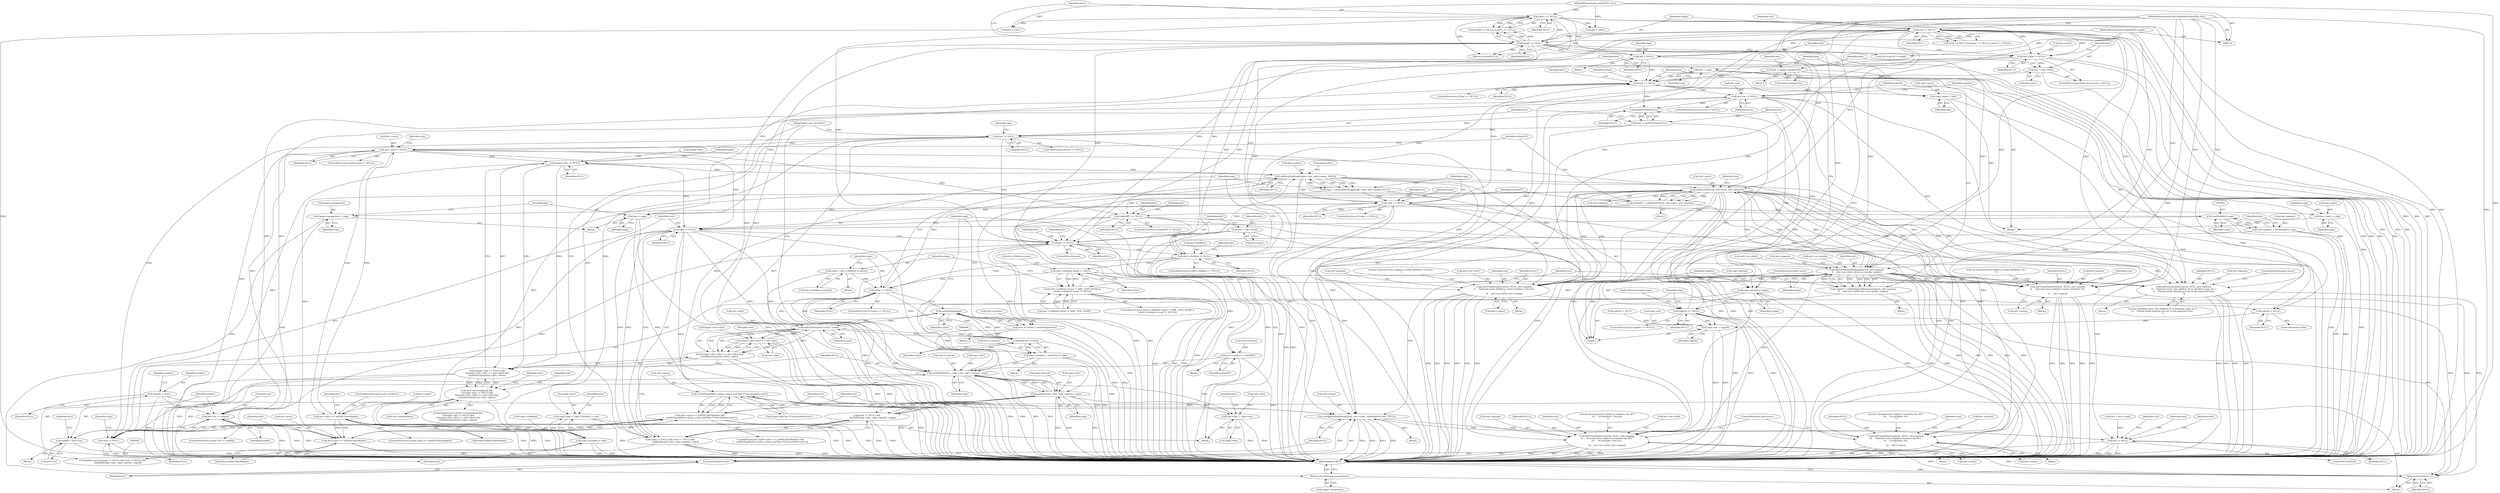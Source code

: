 digraph "0_Chrome_2de493f4a1d48952e09230a0c32ccbd45db973b2@API" {
"1000315" [label="(Call,last = copy)"];
"1000248" [label="(Call,copy == NULL)"];
"1000237" [label="(Call,copy = xmlNewDocProp(target->doc, attr->name, NULL))"];
"1000239" [label="(Call,xmlNewDocProp(target->doc, attr->name, NULL))"];
"1000470" [label="(Call,target->doc != NULL)"];
"1000402" [label="(Call,attr->psvi != NULL)"];
"1000186" [label="(Call,attr->psvi == xsltXSLTAttrMarker)"];
"1000410" [label="(Call,xsltEvalAVT(ctxt, attr->psvi, attr->parent))"];
"1000132" [label="(Call,ctxt == NULL)"];
"1000111" [label="(MethodParameterIn,xsltTransformContextPtr ctxt)"];
"1000339" [label="(Call,xsltGetSpecialNamespace(ctxt, attr->parent,\n\t\t    attr->ns->href, attr->ns->prefix, target))"];
"1000112" [label="(MethodParameterIn,xmlNodePtr target)"];
"1000136" [label="(Call,target == NULL)"];
"1000374" [label="(Call,text != NULL)"];
"1000369" [label="(Call,text = xmlNewText(NULL))"];
"1000371" [label="(Call,xmlNewText(NULL))"];
"1000291" [label="(Call,last == NULL)"];
"1000177" [label="(Call,last = NULL)"];
"1000139" [label="(Call,attrs == NULL)"];
"1000113" [label="(MethodParameterIn,xmlAttrPtr attrs)"];
"1000315" [label="(Call,last = copy)"];
"1000159" [label="(Call,last = target->properties)"];
"1000300" [label="(Call,last = copy)"];
"1000170" [label="(Call,last = last->next)"];
"1000165" [label="(Call,last->next != NULL)"];
"1000356" [label="(Call,copyNs == NULL)"];
"1000337" [label="(Call,copyNs = xsltGetSpecialNamespace(ctxt, attr->parent,\n\t\t    attr->ns->href, attr->ns->prefix, target))"];
"1000331" [label="(Call,attr->ns != NULL)"];
"1000319" [label="(Call,attr->ns != origNs)"];
"1000325" [label="(Call,origNs = attr->ns)"];
"1000121" [label="(Call,origNs = NULL)"];
"1000233" [label="(Call,value == NULL)"];
"1000225" [label="(Call,value = attr->children->content)"];
"1000209" [label="(Call,attr->children->next != NULL)"];
"1000194" [label="(Call,attr->children != NULL)"];
"1000538" [label="(Call,attr != NULL)"];
"1000533" [label="(Call,attr = attr->next)"];
"1000523" [label="(Call,xmlAddID(NULL, copy->doc, text->content, copy))"];
"1000512" [label="(Call,text != NULL)"];
"1000508" [label="(Call,copy != NULL)"];
"1000391" [label="(Call,(xmlNodePtr) copy)"];
"1000419" [label="(Call,valueAVT == NULL)"];
"1000408" [label="(Call,valueAVT = xsltEvalAVT(ctxt, attr->psvi, attr->parent))"];
"1000515" [label="(Call,xmlIsID(copy->doc, copy->parent, copy))"];
"1000285" [label="(Call,copy->parent = target)"];
"1000458" [label="(Call,text->content = valueAVT)"];
"1000500" [label="(Call,text->content = xmlStrdup(value))"];
"1000504" [label="(Call,xmlStrdup(value))"];
"1000485" [label="(Call,xmlDictOwns(ctxt->dict, value))"];
"1000476" [label="(Call,target->doc->dict == ctxt->dict)"];
"1000495" [label="(Call,(xmlChar *) value)"];
"1000491" [label="(Call,text->content = (xmlChar *) value)"];
"1000310" [label="(Call,copy->prev = last)"];
"1000364" [label="(Call,copy->ns = copyNs)"];
"1000378" [label="(Call,copy->last = copy->children = text)"];
"1000382" [label="(Call,copy->children = text)"];
"1000548" [label="(Call,attr->psvi == xsltXSLTAttrMarker)"];
"1000547" [label="(Call,(attr->psvi == xsltXSLTAttrMarker) &&\n\t    xmlStrEqual(attr->name, (const xmlChar *)\"use-attribute-sets\"))"];
"1000217" [label="(Call,xsltTransformError(ctxt, NULL, attr->parent,\n\t\t    \"Internal error: The children of an attribute node of a \"\n\t\t    \"literal result element are not in the expected form.\n\"))"];
"1000593" [label="(Return,return(NULL);)"];
"1000257" [label="(Call,xsltTransformError(ctxt, NULL, attr->parent,\n\t\t    \"Internal error: Failed to create attribute '{%s}%s'.\n\",\n\t\t    attr->ns->href, attr->name))"];
"1000274" [label="(Call,xsltTransformError(ctxt, NULL, attr->parent,\n\t\t    \"Internal error: Failed to create attribute '%s'.\n\",\n\t\t    attr->name))"];
"1000394" [label="(Call,text->doc = copy->doc)"];
"1000511" [label="(Call,(text != NULL) &&\n                (xmlIsID(copy->doc, copy->parent, copy)))"];
"1000507" [label="(Call,(copy != NULL) && (text != NULL) &&\n                (xmlIsID(copy->doc, copy->parent, copy)))"];
"1000201" [label="(Call,(attr->children->type != XML_TEXT_NODE) ||\n\t\t(attr->children->next != NULL))"];
"1000295" [label="(Call,target->properties = copy)"];
"1000583" [label="(Return,return(target->properties);)"];
"1000305" [label="(Call,last->next = copy)"];
"1000387" [label="(Call,text->parent = (xmlNodePtr) copy)"];
"1000428" [label="(Call,xsltTransformError(ctxt, NULL, attr->parent,\n\t\t\t    \"Internal error: Failed to evaluate the AVT \"\n\t\t\t    \"of attribute '{%s}%s'.\n\",\n\t\t\t    attr->ns->href, attr->name))"];
"1000445" [label="(Call,xsltTransformError(ctxt, NULL, attr->parent,\n\t\t\t    \"Internal error: Failed to evaluate the AVT \"\n\t\t\t    \"of attribute '%s'.\n\",\n\t\t\t    attr->name))"];
"1000469" [label="(Call,(target->doc != NULL) &&\n\t\t(target->doc->dict == ctxt->dict) &&\n\t\txmlDictOwns(ctxt->dict, value))"];
"1000465" [label="(Call,(ctxt->internalized) &&\n \t\t(target->doc != NULL) &&\n\t\t(target->doc->dict == ctxt->dict) &&\n\t\txmlDictOwns(ctxt->dict, value))"];
"1000553" [label="(Call,xmlStrEqual(attr->name, (const xmlChar *)\"use-attribute-sets\"))"];
"1000475" [label="(Call,(target->doc->dict == ctxt->dict) &&\n\t\txmlDictOwns(ctxt->dict, value))"];
"1000561" [label="(Call,xsltApplyAttributeSet(ctxt, ctxt->node, (xmlNodePtr) attr, NULL))"];
"1000575" [label="(Call,attr != NULL)"];
"1000566" [label="(Call,(xmlNodePtr) attr)"];
"1000361" [label="(Call,copyNs = NULL)"];
"1000396" [label="(Identifier,text)"];
"1000404" [label="(Identifier,attr)"];
"1000246" [label="(Identifier,NULL)"];
"1000500" [label="(Call,text->content = xmlStrdup(value))"];
"1000281" [label="(Call,attr->name)"];
"1000249" [label="(Identifier,copy)"];
"1000354" [label="(Identifier,target)"];
"1000195" [label="(Call,attr->children)"];
"1000180" [label="(Call,attr = attrs)"];
"1000296" [label="(Call,target->properties)"];
"1000465" [label="(Call,(ctxt->internalized) &&\n \t\t(target->doc != NULL) &&\n\t\t(target->doc->dict == ctxt->dict) &&\n\t\txmlDictOwns(ctxt->dict, value))"];
"1000409" [label="(Identifier,valueAVT)"];
"1000142" [label="(Return,return(NULL);)"];
"1000566" [label="(Call,(xmlNodePtr) attr)"];
"1000363" [label="(Identifier,NULL)"];
"1000140" [label="(Identifier,attrs)"];
"1000452" [label="(Call,attr->name)"];
"1000314" [label="(Identifier,last)"];
"1000330" [label="(ControlStructure,if (attr->ns != NULL))"];
"1000235" [label="(Identifier,NULL)"];
"1000570" [label="(Call,attr = attr->next)"];
"1000549" [label="(Call,attr->psvi)"];
"1000123" [label="(Identifier,NULL)"];
"1000462" [label="(Identifier,valueAVT)"];
"1000386" [label="(Identifier,text)"];
"1000300" [label="(Call,last = copy)"];
"1000447" [label="(Identifier,NULL)"];
"1000177" [label="(Call,last = NULL)"];
"1000497" [label="(Identifier,value)"];
"1000258" [label="(Identifier,ctxt)"];
"1000317" [label="(Identifier,copy)"];
"1000411" [label="(Identifier,ctxt)"];
"1000192" [label="(ControlStructure,goto next_attribute;)"];
"1000257" [label="(Call,xsltTransformError(ctxt, NULL, attr->parent,\n\t\t    \"Internal error: Failed to create attribute '{%s}%s'.\n\",\n\t\t    attr->ns->href, attr->name))"];
"1000239" [label="(Call,xmlNewDocProp(target->doc, attr->name, NULL))"];
"1000541" [label="(Call,attr = attrs)"];
"1000370" [label="(Identifier,text)"];
"1000111" [label="(MethodParameterIn,xsltTransformContextPtr ctxt)"];
"1000169" [label="(Identifier,NULL)"];
"1000571" [label="(Identifier,attr)"];
"1000471" [label="(Call,target->doc)"];
"1000216" [label="(Block,)"];
"1000331" [label="(Call,attr->ns != NULL)"];
"1000112" [label="(MethodParameterIn,xmlNodePtr target)"];
"1000458" [label="(Call,text->content = valueAVT)"];
"1000280" [label="(Literal,\"Internal error: Failed to create attribute '%s'.\n\")"];
"1000198" [label="(Identifier,NULL)"];
"1000378" [label="(Call,copy->last = copy->children = text)"];
"1000513" [label="(Identifier,text)"];
"1000546" [label="(ControlStructure,if ((attr->psvi == xsltXSLTAttrMarker) &&\n\t    xmlStrEqual(attr->name, (const xmlChar *)\"use-attribute-sets\")))"];
"1000297" [label="(Identifier,target)"];
"1000394" [label="(Call,text->doc = copy->doc)"];
"1000340" [label="(Identifier,ctxt)"];
"1000486" [label="(Call,ctxt->dict)"];
"1000276" [label="(Identifier,NULL)"];
"1000364" [label="(Call,copy->ns = copyNs)"];
"1000193" [label="(ControlStructure,if (attr->children != NULL))"];
"1000379" [label="(Call,copy->last)"];
"1000427" [label="(Block,)"];
"1000368" [label="(Identifier,copyNs)"];
"1000560" [label="(Block,)"];
"1000318" [label="(ControlStructure,if (attr->ns != origNs))"];
"1000393" [label="(Identifier,copy)"];
"1000217" [label="(Call,xsltTransformError(ctxt, NULL, attr->parent,\n\t\t    \"Internal error: The children of an attribute node of a \"\n\t\t    \"literal result element are not in the expected form.\n\"))"];
"1000544" [label="(ControlStructure,do)"];
"1000114" [label="(Block,)"];
"1000580" [label="(Identifier,ctxt)"];
"1000576" [label="(Identifier,attr)"];
"1000277" [label="(Call,attr->parent)"];
"1000166" [label="(Call,last->next)"];
"1000181" [label="(Identifier,attr)"];
"1000302" [label="(Identifier,copy)"];
"1000335" [label="(Identifier,NULL)"];
"1000121" [label="(Call,origNs = NULL)"];
"1000519" [label="(Call,copy->parent)"];
"1000515" [label="(Call,xmlIsID(copy->doc, copy->parent, copy))"];
"1000194" [label="(Call,attr->children != NULL)"];
"1000477" [label="(Call,target->doc->dict)"];
"1000455" [label="(ControlStructure,goto error;)"];
"1000502" [label="(Identifier,text)"];
"1000210" [label="(Call,attr->children->next)"];
"1000514" [label="(Identifier,NULL)"];
"1000226" [label="(Identifier,value)"];
"1000391" [label="(Call,(xmlNodePtr) copy)"];
"1000344" [label="(Call,attr->ns->href)"];
"1000320" [label="(Call,attr->ns)"];
"1000141" [label="(Identifier,NULL)"];
"1000555" [label="(Identifier,attr)"];
"1000259" [label="(Identifier,NULL)"];
"1000445" [label="(Call,xsltTransformError(ctxt, NULL, attr->parent,\n\t\t\t    \"Internal error: Failed to evaluate the AVT \"\n\t\t\t    \"of attribute '%s'.\n\",\n\t\t\t    attr->name))"];
"1000510" [label="(Identifier,NULL)"];
"1000183" [label="(ControlStructure,do)"];
"1000516" [label="(Call,copy->doc)"];
"1000431" [label="(Call,attr->parent)"];
"1000408" [label="(Call,valueAVT = xsltEvalAVT(ctxt, attr->psvi, attr->parent))"];
"1000375" [label="(Identifier,text)"];
"1000325" [label="(Call,origNs = attr->ns)"];
"1000312" [label="(Identifier,copy)"];
"1000135" [label="(Call,(target == NULL) || (attrs == NULL))"];
"1000176" [label="(Block,)"];
"1000284" [label="(ControlStructure,goto error;)"];
"1000538" [label="(Call,attr != NULL)"];
"1000491" [label="(Call,text->content = (xmlChar *) value)"];
"1000233" [label="(Call,value == NULL)"];
"1000219" [label="(Identifier,NULL)"];
"1000512" [label="(Call,text != NULL)"];
"1000232" [label="(ControlStructure,if (value == NULL))"];
"1000469" [label="(Call,(target->doc != NULL) &&\n\t\t(target->doc->dict == ctxt->dict) &&\n\t\txmlDictOwns(ctxt->dict, value))"];
"1000209" [label="(Call,attr->children->next != NULL)"];
"1000275" [label="(Identifier,ctxt)"];
"1000240" [label="(Call,target->doc)"];
"1000185" [label="(ControlStructure,if (attr->psvi == xsltXSLTAttrMarker))"];
"1000415" [label="(Call,attr->parent)"];
"1000475" [label="(Call,(target->doc->dict == ctxt->dict) &&\n\t\txmlDictOwns(ctxt->dict, value))"];
"1000260" [label="(Call,attr->parent)"];
"1000274" [label="(Call,xsltTransformError(ctxt, NULL, attr->parent,\n\t\t    \"Internal error: Failed to create attribute '%s'.\n\",\n\t\t    attr->name))"];
"1000134" [label="(Identifier,NULL)"];
"1000366" [label="(Identifier,copy)"];
"1000557" [label="(Call,(const xmlChar *)\"use-attribute-sets\")"];
"1000376" [label="(Identifier,NULL)"];
"1000220" [label="(Call,attr->parent)"];
"1000470" [label="(Call,target->doc != NULL)"];
"1000305" [label="(Call,last->next = copy)"];
"1000532" [label="(JumpTarget,next_attribute:)"];
"1000542" [label="(Identifier,attr)"];
"1000575" [label="(Call,attr != NULL)"];
"1000324" [label="(Block,)"];
"1000238" [label="(Identifier,copy)"];
"1000126" [label="(Identifier,copyNs)"];
"1000199" [label="(Block,)"];
"1000341" [label="(Call,attr->parent)"];
"1000489" [label="(Identifier,value)"];
"1000132" [label="(Call,ctxt == NULL)"];
"1000158" [label="(Block,)"];
"1000263" [label="(Literal,\"Internal error: Failed to create attribute '{%s}%s'.\n\")"];
"1000137" [label="(Identifier,target)"];
"1000285" [label="(Call,copy->parent = target)"];
"1000295" [label="(Call,target->properties = copy)"];
"1000593" [label="(Return,return(NULL);)"];
"1000234" [label="(Identifier,value)"];
"1000269" [label="(Call,attr->name)"];
"1000430" [label="(Identifier,NULL)"];
"1000474" [label="(Identifier,NULL)"];
"1000171" [label="(Identifier,last)"];
"1000256" [label="(Block,)"];
"1000188" [label="(Identifier,attr)"];
"1000460" [label="(Identifier,text)"];
"1000250" [label="(Identifier,NULL)"];
"1000507" [label="(Call,(copy != NULL) && (text != NULL) &&\n                (xmlIsID(copy->doc, copy->parent, copy)))"];
"1000459" [label="(Call,text->content)"];
"1000499" [label="(Block,)"];
"1000501" [label="(Call,text->content)"];
"1000550" [label="(Identifier,attr)"];
"1000569" [label="(Identifier,NULL)"];
"1000584" [label="(Call,target->properties)"];
"1000337" [label="(Call,copyNs = xsltGetSpecialNamespace(ctxt, attr->parent,\n\t\t    attr->ns->href, attr->ns->prefix, target))"];
"1000327" [label="(Call,attr->ns)"];
"1000336" [label="(Block,)"];
"1000365" [label="(Call,copy->ns)"];
"1000362" [label="(Identifier,copyNs)"];
"1000373" [label="(ControlStructure,if (text != NULL))"];
"1000563" [label="(Call,ctxt->node)"];
"1000138" [label="(Identifier,NULL)"];
"1000237" [label="(Call,copy = xmlNewDocProp(target->doc, attr->name, NULL))"];
"1000457" [label="(Block,)"];
"1000554" [label="(Call,attr->name)"];
"1000323" [label="(Identifier,origNs)"];
"1000315" [label="(Call,last = copy)"];
"1000553" [label="(Call,xmlStrEqual(attr->name, (const xmlChar *)\"use-attribute-sets\"))"];
"1000583" [label="(Return,return(target->properties);)"];
"1000412" [label="(Call,attr->psvi)"];
"1000504" [label="(Call,xmlStrdup(value))"];
"1000539" [label="(Identifier,attr)"];
"1000387" [label="(Call,text->parent = (xmlNodePtr) copy)"];
"1000170" [label="(Call,last = last->next)"];
"1000466" [label="(Call,ctxt->internalized)"];
"1000395" [label="(Call,text->doc)"];
"1000374" [label="(Call,text != NULL)"];
"1000552" [label="(Identifier,xsltXSLTAttrMarker)"];
"1000223" [label="(Literal,\"Internal error: The children of an attribute node of a \"\n\t\t    \"literal result element are not in the expected form.\n\")"];
"1000464" [label="(ControlStructure,if ((ctxt->internalized) &&\n \t\t(target->doc != NULL) &&\n\t\t(target->doc->dict == ctxt->dict) &&\n\t\txmlDictOwns(ctxt->dict, value)))"];
"1000113" [label="(MethodParameterIn,xmlAttrPtr attrs)"];
"1000421" [label="(Identifier,NULL)"];
"1000254" [label="(Identifier,attr)"];
"1000164" [label="(ControlStructure,while (last->next != NULL))"];
"1000311" [label="(Call,copy->prev)"];
"1000349" [label="(Call,attr->ns->prefix)"];
"1000383" [label="(Call,copy->children)"];
"1000356" [label="(Call,copyNs == NULL)"];
"1000357" [label="(Identifier,copyNs)"];
"1000310" [label="(Call,copy->prev = last)"];
"1000165" [label="(Call,last->next != NULL)"];
"1000522" [label="(Identifier,copy)"];
"1000382" [label="(Call,copy->children = text)"];
"1000511" [label="(Call,(text != NULL) &&\n                (xmlIsID(copy->doc, copy->parent, copy)))"];
"1000577" [label="(Identifier,NULL)"];
"1000495" [label="(Call,(xmlChar *) value)"];
"1000202" [label="(Call,attr->children->type != XML_TEXT_NODE)"];
"1000309" [label="(Identifier,copy)"];
"1000287" [label="(Identifier,copy)"];
"1000425" [label="(Identifier,attr)"];
"1000339" [label="(Call,xsltGetSpecialNamespace(ctxt, attr->parent,\n\t\t    attr->ns->href, attr->ns->prefix, target))"];
"1000149" [label="(Call,ctxt->insert = target)"];
"1000371" [label="(Call,xmlNewText(NULL))"];
"1000407" [label="(Block,)"];
"1000122" [label="(Identifier,origNs)"];
"1000492" [label="(Call,text->content)"];
"1000187" [label="(Call,attr->psvi)"];
"1000326" [label="(Identifier,origNs)"];
"1000479" [label="(Identifier,target)"];
"1000547" [label="(Call,(attr->psvi == xsltXSLTAttrMarker) &&\n\t    xmlStrEqual(attr->name, (const xmlChar *)\"use-attribute-sets\"))"];
"1000196" [label="(Identifier,attr)"];
"1000333" [label="(Identifier,attr)"];
"1000304" [label="(Block,)"];
"1000225" [label="(Call,value = attr->children->content)"];
"1000167" [label="(Identifier,last)"];
"1000248" [label="(Call,copy == NULL)"];
"1000509" [label="(Identifier,copy)"];
"1000360" [label="(ControlStructure,else)"];
"1000307" [label="(Identifier,last)"];
"1000562" [label="(Identifier,ctxt)"];
"1000289" [label="(Identifier,target)"];
"1000403" [label="(Call,attr->psvi)"];
"1000548" [label="(Call,attr->psvi == xsltXSLTAttrMarker)"];
"1000286" [label="(Call,copy->parent)"];
"1000380" [label="(Identifier,copy)"];
"1000487" [label="(Identifier,ctxt)"];
"1000506" [label="(ControlStructure,if ((copy != NULL) && (text != NULL) &&\n                (xmlIsID(copy->doc, copy->parent, copy))))"];
"1000243" [label="(Call,attr->name)"];
"1000338" [label="(Identifier,copyNs)"];
"1000476" [label="(Call,target->doc->dict == ctxt->dict)"];
"1000490" [label="(Block,)"];
"1000299" [label="(Identifier,copy)"];
"1000291" [label="(Call,last == NULL)"];
"1000361" [label="(Call,copyNs = NULL)"];
"1000451" [label="(Literal,\"Internal error: Failed to evaluate the AVT \"\n\t\t\t    \"of attribute '%s'.\n\")"];
"1000594" [label="(Identifier,NULL)"];
"1000190" [label="(Identifier,xsltXSLTAttrMarker)"];
"1000428" [label="(Call,xsltTransformError(ctxt, NULL, attr->parent,\n\t\t\t    \"Internal error: Failed to evaluate the AVT \"\n\t\t\t    \"of attribute '{%s}%s'.\n\",\n\t\t\t    attr->ns->href, attr->name))"];
"1000533" [label="(Call,attr = attr->next)"];
"1000372" [label="(Identifier,NULL)"];
"1000595" [label="(MethodReturn,RET)"];
"1000446" [label="(Identifier,ctxt)"];
"1000493" [label="(Identifier,text)"];
"1000531" [label="(Identifier,copy)"];
"1000369" [label="(Call,text = xmlNewText(NULL))"];
"1000321" [label="(Identifier,attr)"];
"1000294" [label="(Block,)"];
"1000534" [label="(Identifier,attr)"];
"1000200" [label="(ControlStructure,if ((attr->children->type != XML_TEXT_NODE) ||\n\t\t(attr->children->next != NULL)))"];
"1000316" [label="(Identifier,last)"];
"1000528" [label="(Call,text->content)"];
"1000273" [label="(Block,)"];
"1000227" [label="(Call,attr->children->content)"];
"1000186" [label="(Call,attr->psvi == xsltXSLTAttrMarker)"];
"1000136" [label="(Call,target == NULL)"];
"1000319" [label="(Call,attr->ns != origNs)"];
"1000161" [label="(Call,target->properties)"];
"1000359" [label="(ControlStructure,goto error;)"];
"1000332" [label="(Call,attr->ns)"];
"1000301" [label="(Identifier,last)"];
"1000508" [label="(Call,copy != NULL)"];
"1000440" [label="(Call,attr->name)"];
"1000467" [label="(Identifier,ctxt)"];
"1000358" [label="(Identifier,NULL)"];
"1000160" [label="(Identifier,last)"];
"1000525" [label="(Call,copy->doc)"];
"1000355" [label="(ControlStructure,if (copyNs == NULL))"];
"1000517" [label="(Identifier,copy)"];
"1000406" [label="(Identifier,NULL)"];
"1000377" [label="(Block,)"];
"1000131" [label="(Call,(ctxt == NULL) || (target == NULL) || (attrs == NULL))"];
"1000290" [label="(ControlStructure,if (last == NULL))"];
"1000133" [label="(Identifier,ctxt)"];
"1000485" [label="(Call,xmlDictOwns(ctxt->dict, value))"];
"1000401" [label="(ControlStructure,if (attr->psvi != NULL))"];
"1000184" [label="(Block,)"];
"1000523" [label="(Call,xmlAddID(NULL, copy->doc, text->content, copy))"];
"1000429" [label="(Identifier,ctxt)"];
"1000448" [label="(Call,attr->parent)"];
"1000292" [label="(Identifier,last)"];
"1000398" [label="(Call,copy->doc)"];
"1000178" [label="(Identifier,last)"];
"1000201" [label="(Call,(attr->children->type != XML_TEXT_NODE) ||\n\t\t(attr->children->next != NULL))"];
"1000561" [label="(Call,xsltApplyAttributeSet(ctxt, ctxt->node, (xmlNodePtr) attr, NULL))"];
"1000540" [label="(Identifier,NULL)"];
"1000139" [label="(Call,attrs == NULL)"];
"1000125" [label="(Call,copyNs = NULL)"];
"1000524" [label="(Identifier,NULL)"];
"1000306" [label="(Call,last->next)"];
"1000420" [label="(Identifier,valueAVT)"];
"1000247" [label="(ControlStructure,if (copy == NULL))"];
"1000535" [label="(Call,attr->next)"];
"1000419" [label="(Call,valueAVT == NULL)"];
"1000482" [label="(Call,ctxt->dict)"];
"1000224" [label="(ControlStructure,goto error;)"];
"1000410" [label="(Call,xsltEvalAVT(ctxt, attr->psvi, attr->parent))"];
"1000505" [label="(Identifier,value)"];
"1000264" [label="(Call,attr->ns->href)"];
"1000388" [label="(Call,text->parent)"];
"1000159" [label="(Call,last = target->properties)"];
"1000389" [label="(Identifier,text)"];
"1000444" [label="(Block,)"];
"1000434" [label="(Literal,\"Internal error: Failed to evaluate the AVT \"\n\t\t\t    \"of attribute '{%s}%s'.\n\")"];
"1000402" [label="(Call,attr->psvi != NULL)"];
"1000218" [label="(Identifier,ctxt)"];
"1000435" [label="(Call,attr->ns->href)"];
"1000568" [label="(Identifier,attr)"];
"1000179" [label="(Identifier,NULL)"];
"1000205" [label="(Identifier,attr)"];
"1000418" [label="(ControlStructure,if (valueAVT == NULL))"];
"1000172" [label="(Call,last->next)"];
"1000293" [label="(Identifier,NULL)"];
"1000215" [label="(Identifier,NULL)"];
"1000315" -> "1000304"  [label="AST: "];
"1000315" -> "1000317"  [label="CFG: "];
"1000316" -> "1000315"  [label="AST: "];
"1000317" -> "1000315"  [label="AST: "];
"1000321" -> "1000315"  [label="CFG: "];
"1000315" -> "1000595"  [label="DDG: "];
"1000315" -> "1000595"  [label="DDG: "];
"1000315" -> "1000291"  [label="DDG: "];
"1000248" -> "1000315"  [label="DDG: "];
"1000248" -> "1000247"  [label="AST: "];
"1000248" -> "1000250"  [label="CFG: "];
"1000249" -> "1000248"  [label="AST: "];
"1000250" -> "1000248"  [label="AST: "];
"1000254" -> "1000248"  [label="CFG: "];
"1000287" -> "1000248"  [label="CFG: "];
"1000248" -> "1000595"  [label="DDG: "];
"1000248" -> "1000595"  [label="DDG: "];
"1000237" -> "1000248"  [label="DDG: "];
"1000239" -> "1000248"  [label="DDG: "];
"1000248" -> "1000257"  [label="DDG: "];
"1000248" -> "1000274"  [label="DDG: "];
"1000248" -> "1000291"  [label="DDG: "];
"1000248" -> "1000295"  [label="DDG: "];
"1000248" -> "1000300"  [label="DDG: "];
"1000248" -> "1000305"  [label="DDG: "];
"1000248" -> "1000391"  [label="DDG: "];
"1000237" -> "1000184"  [label="AST: "];
"1000237" -> "1000239"  [label="CFG: "];
"1000238" -> "1000237"  [label="AST: "];
"1000239" -> "1000237"  [label="AST: "];
"1000249" -> "1000237"  [label="CFG: "];
"1000237" -> "1000595"  [label="DDG: "];
"1000239" -> "1000237"  [label="DDG: "];
"1000239" -> "1000237"  [label="DDG: "];
"1000239" -> "1000237"  [label="DDG: "];
"1000239" -> "1000246"  [label="CFG: "];
"1000240" -> "1000239"  [label="AST: "];
"1000243" -> "1000239"  [label="AST: "];
"1000246" -> "1000239"  [label="AST: "];
"1000239" -> "1000595"  [label="DDG: "];
"1000239" -> "1000595"  [label="DDG: "];
"1000470" -> "1000239"  [label="DDG: "];
"1000233" -> "1000239"  [label="DDG: "];
"1000194" -> "1000239"  [label="DDG: "];
"1000239" -> "1000257"  [label="DDG: "];
"1000239" -> "1000274"  [label="DDG: "];
"1000239" -> "1000428"  [label="DDG: "];
"1000239" -> "1000445"  [label="DDG: "];
"1000239" -> "1000470"  [label="DDG: "];
"1000239" -> "1000553"  [label="DDG: "];
"1000470" -> "1000469"  [label="AST: "];
"1000470" -> "1000474"  [label="CFG: "];
"1000471" -> "1000470"  [label="AST: "];
"1000474" -> "1000470"  [label="AST: "];
"1000479" -> "1000470"  [label="CFG: "];
"1000469" -> "1000470"  [label="CFG: "];
"1000470" -> "1000595"  [label="DDG: "];
"1000470" -> "1000469"  [label="DDG: "];
"1000470" -> "1000469"  [label="DDG: "];
"1000402" -> "1000470"  [label="DDG: "];
"1000470" -> "1000508"  [label="DDG: "];
"1000402" -> "1000401"  [label="AST: "];
"1000402" -> "1000406"  [label="CFG: "];
"1000403" -> "1000402"  [label="AST: "];
"1000406" -> "1000402"  [label="AST: "];
"1000409" -> "1000402"  [label="CFG: "];
"1000467" -> "1000402"  [label="CFG: "];
"1000402" -> "1000595"  [label="DDG: "];
"1000402" -> "1000186"  [label="DDG: "];
"1000186" -> "1000402"  [label="DDG: "];
"1000374" -> "1000402"  [label="DDG: "];
"1000402" -> "1000410"  [label="DDG: "];
"1000402" -> "1000419"  [label="DDG: "];
"1000402" -> "1000508"  [label="DDG: "];
"1000402" -> "1000548"  [label="DDG: "];
"1000186" -> "1000185"  [label="AST: "];
"1000186" -> "1000190"  [label="CFG: "];
"1000187" -> "1000186"  [label="AST: "];
"1000190" -> "1000186"  [label="AST: "];
"1000192" -> "1000186"  [label="CFG: "];
"1000196" -> "1000186"  [label="CFG: "];
"1000186" -> "1000595"  [label="DDG: "];
"1000186" -> "1000595"  [label="DDG: "];
"1000186" -> "1000595"  [label="DDG: "];
"1000410" -> "1000186"  [label="DDG: "];
"1000186" -> "1000548"  [label="DDG: "];
"1000186" -> "1000548"  [label="DDG: "];
"1000410" -> "1000408"  [label="AST: "];
"1000410" -> "1000415"  [label="CFG: "];
"1000411" -> "1000410"  [label="AST: "];
"1000412" -> "1000410"  [label="AST: "];
"1000415" -> "1000410"  [label="AST: "];
"1000408" -> "1000410"  [label="CFG: "];
"1000410" -> "1000595"  [label="DDG: "];
"1000410" -> "1000595"  [label="DDG: "];
"1000410" -> "1000595"  [label="DDG: "];
"1000410" -> "1000217"  [label="DDG: "];
"1000410" -> "1000217"  [label="DDG: "];
"1000410" -> "1000257"  [label="DDG: "];
"1000410" -> "1000257"  [label="DDG: "];
"1000410" -> "1000274"  [label="DDG: "];
"1000410" -> "1000274"  [label="DDG: "];
"1000410" -> "1000339"  [label="DDG: "];
"1000410" -> "1000339"  [label="DDG: "];
"1000410" -> "1000408"  [label="DDG: "];
"1000410" -> "1000408"  [label="DDG: "];
"1000410" -> "1000408"  [label="DDG: "];
"1000132" -> "1000410"  [label="DDG: "];
"1000339" -> "1000410"  [label="DDG: "];
"1000339" -> "1000410"  [label="DDG: "];
"1000111" -> "1000410"  [label="DDG: "];
"1000410" -> "1000428"  [label="DDG: "];
"1000410" -> "1000428"  [label="DDG: "];
"1000410" -> "1000445"  [label="DDG: "];
"1000410" -> "1000445"  [label="DDG: "];
"1000410" -> "1000548"  [label="DDG: "];
"1000410" -> "1000561"  [label="DDG: "];
"1000132" -> "1000131"  [label="AST: "];
"1000132" -> "1000134"  [label="CFG: "];
"1000133" -> "1000132"  [label="AST: "];
"1000134" -> "1000132"  [label="AST: "];
"1000137" -> "1000132"  [label="CFG: "];
"1000131" -> "1000132"  [label="CFG: "];
"1000132" -> "1000595"  [label="DDG: "];
"1000132" -> "1000595"  [label="DDG: "];
"1000132" -> "1000131"  [label="DDG: "];
"1000132" -> "1000131"  [label="DDG: "];
"1000111" -> "1000132"  [label="DDG: "];
"1000132" -> "1000136"  [label="DDG: "];
"1000132" -> "1000142"  [label="DDG: "];
"1000132" -> "1000165"  [label="DDG: "];
"1000132" -> "1000177"  [label="DDG: "];
"1000132" -> "1000194"  [label="DDG: "];
"1000132" -> "1000217"  [label="DDG: "];
"1000132" -> "1000257"  [label="DDG: "];
"1000132" -> "1000274"  [label="DDG: "];
"1000132" -> "1000339"  [label="DDG: "];
"1000132" -> "1000538"  [label="DDG: "];
"1000132" -> "1000561"  [label="DDG: "];
"1000111" -> "1000110"  [label="AST: "];
"1000111" -> "1000595"  [label="DDG: "];
"1000111" -> "1000217"  [label="DDG: "];
"1000111" -> "1000257"  [label="DDG: "];
"1000111" -> "1000274"  [label="DDG: "];
"1000111" -> "1000339"  [label="DDG: "];
"1000111" -> "1000428"  [label="DDG: "];
"1000111" -> "1000445"  [label="DDG: "];
"1000111" -> "1000561"  [label="DDG: "];
"1000339" -> "1000337"  [label="AST: "];
"1000339" -> "1000354"  [label="CFG: "];
"1000340" -> "1000339"  [label="AST: "];
"1000341" -> "1000339"  [label="AST: "];
"1000344" -> "1000339"  [label="AST: "];
"1000349" -> "1000339"  [label="AST: "];
"1000354" -> "1000339"  [label="AST: "];
"1000337" -> "1000339"  [label="CFG: "];
"1000339" -> "1000595"  [label="DDG: "];
"1000339" -> "1000595"  [label="DDG: "];
"1000339" -> "1000595"  [label="DDG: "];
"1000339" -> "1000595"  [label="DDG: "];
"1000339" -> "1000595"  [label="DDG: "];
"1000339" -> "1000217"  [label="DDG: "];
"1000339" -> "1000217"  [label="DDG: "];
"1000339" -> "1000257"  [label="DDG: "];
"1000339" -> "1000257"  [label="DDG: "];
"1000339" -> "1000257"  [label="DDG: "];
"1000339" -> "1000274"  [label="DDG: "];
"1000339" -> "1000274"  [label="DDG: "];
"1000339" -> "1000285"  [label="DDG: "];
"1000339" -> "1000337"  [label="DDG: "];
"1000339" -> "1000337"  [label="DDG: "];
"1000339" -> "1000337"  [label="DDG: "];
"1000339" -> "1000337"  [label="DDG: "];
"1000339" -> "1000337"  [label="DDG: "];
"1000112" -> "1000339"  [label="DDG: "];
"1000136" -> "1000339"  [label="DDG: "];
"1000339" -> "1000428"  [label="DDG: "];
"1000339" -> "1000561"  [label="DDG: "];
"1000112" -> "1000110"  [label="AST: "];
"1000112" -> "1000595"  [label="DDG: "];
"1000112" -> "1000136"  [label="DDG: "];
"1000112" -> "1000149"  [label="DDG: "];
"1000112" -> "1000285"  [label="DDG: "];
"1000136" -> "1000135"  [label="AST: "];
"1000136" -> "1000138"  [label="CFG: "];
"1000137" -> "1000136"  [label="AST: "];
"1000138" -> "1000136"  [label="AST: "];
"1000140" -> "1000136"  [label="CFG: "];
"1000135" -> "1000136"  [label="CFG: "];
"1000136" -> "1000595"  [label="DDG: "];
"1000136" -> "1000595"  [label="DDG: "];
"1000136" -> "1000135"  [label="DDG: "];
"1000136" -> "1000135"  [label="DDG: "];
"1000136" -> "1000139"  [label="DDG: "];
"1000136" -> "1000142"  [label="DDG: "];
"1000136" -> "1000149"  [label="DDG: "];
"1000136" -> "1000165"  [label="DDG: "];
"1000136" -> "1000177"  [label="DDG: "];
"1000136" -> "1000194"  [label="DDG: "];
"1000136" -> "1000285"  [label="DDG: "];
"1000136" -> "1000538"  [label="DDG: "];
"1000374" -> "1000373"  [label="AST: "];
"1000374" -> "1000376"  [label="CFG: "];
"1000375" -> "1000374"  [label="AST: "];
"1000376" -> "1000374"  [label="AST: "];
"1000380" -> "1000374"  [label="CFG: "];
"1000532" -> "1000374"  [label="CFG: "];
"1000374" -> "1000595"  [label="DDG: "];
"1000374" -> "1000595"  [label="DDG: "];
"1000369" -> "1000374"  [label="DDG: "];
"1000371" -> "1000374"  [label="DDG: "];
"1000374" -> "1000378"  [label="DDG: "];
"1000374" -> "1000382"  [label="DDG: "];
"1000374" -> "1000512"  [label="DDG: "];
"1000374" -> "1000538"  [label="DDG: "];
"1000369" -> "1000184"  [label="AST: "];
"1000369" -> "1000371"  [label="CFG: "];
"1000370" -> "1000369"  [label="AST: "];
"1000371" -> "1000369"  [label="AST: "];
"1000375" -> "1000369"  [label="CFG: "];
"1000369" -> "1000595"  [label="DDG: "];
"1000371" -> "1000369"  [label="DDG: "];
"1000371" -> "1000372"  [label="CFG: "];
"1000372" -> "1000371"  [label="AST: "];
"1000291" -> "1000371"  [label="DDG: "];
"1000356" -> "1000371"  [label="DDG: "];
"1000331" -> "1000371"  [label="DDG: "];
"1000291" -> "1000290"  [label="AST: "];
"1000291" -> "1000293"  [label="CFG: "];
"1000292" -> "1000291"  [label="AST: "];
"1000293" -> "1000291"  [label="AST: "];
"1000297" -> "1000291"  [label="CFG: "];
"1000307" -> "1000291"  [label="CFG: "];
"1000291" -> "1000595"  [label="DDG: "];
"1000177" -> "1000291"  [label="DDG: "];
"1000159" -> "1000291"  [label="DDG: "];
"1000300" -> "1000291"  [label="DDG: "];
"1000170" -> "1000291"  [label="DDG: "];
"1000291" -> "1000310"  [label="DDG: "];
"1000291" -> "1000331"  [label="DDG: "];
"1000177" -> "1000176"  [label="AST: "];
"1000177" -> "1000179"  [label="CFG: "];
"1000178" -> "1000177"  [label="AST: "];
"1000179" -> "1000177"  [label="AST: "];
"1000181" -> "1000177"  [label="CFG: "];
"1000177" -> "1000595"  [label="DDG: "];
"1000139" -> "1000177"  [label="DDG: "];
"1000139" -> "1000135"  [label="AST: "];
"1000139" -> "1000141"  [label="CFG: "];
"1000140" -> "1000139"  [label="AST: "];
"1000141" -> "1000139"  [label="AST: "];
"1000135" -> "1000139"  [label="CFG: "];
"1000139" -> "1000595"  [label="DDG: "];
"1000139" -> "1000595"  [label="DDG: "];
"1000139" -> "1000135"  [label="DDG: "];
"1000139" -> "1000135"  [label="DDG: "];
"1000113" -> "1000139"  [label="DDG: "];
"1000139" -> "1000142"  [label="DDG: "];
"1000139" -> "1000165"  [label="DDG: "];
"1000139" -> "1000180"  [label="DDG: "];
"1000139" -> "1000194"  [label="DDG: "];
"1000139" -> "1000538"  [label="DDG: "];
"1000139" -> "1000541"  [label="DDG: "];
"1000113" -> "1000110"  [label="AST: "];
"1000113" -> "1000595"  [label="DDG: "];
"1000113" -> "1000180"  [label="DDG: "];
"1000113" -> "1000541"  [label="DDG: "];
"1000159" -> "1000158"  [label="AST: "];
"1000159" -> "1000161"  [label="CFG: "];
"1000160" -> "1000159"  [label="AST: "];
"1000161" -> "1000159"  [label="AST: "];
"1000167" -> "1000159"  [label="CFG: "];
"1000159" -> "1000595"  [label="DDG: "];
"1000159" -> "1000595"  [label="DDG: "];
"1000300" -> "1000294"  [label="AST: "];
"1000300" -> "1000302"  [label="CFG: "];
"1000301" -> "1000300"  [label="AST: "];
"1000302" -> "1000300"  [label="AST: "];
"1000321" -> "1000300"  [label="CFG: "];
"1000300" -> "1000595"  [label="DDG: "];
"1000300" -> "1000595"  [label="DDG: "];
"1000170" -> "1000164"  [label="AST: "];
"1000170" -> "1000172"  [label="CFG: "];
"1000171" -> "1000170"  [label="AST: "];
"1000172" -> "1000170"  [label="AST: "];
"1000167" -> "1000170"  [label="CFG: "];
"1000170" -> "1000595"  [label="DDG: "];
"1000165" -> "1000170"  [label="DDG: "];
"1000165" -> "1000164"  [label="AST: "];
"1000165" -> "1000169"  [label="CFG: "];
"1000166" -> "1000165"  [label="AST: "];
"1000169" -> "1000165"  [label="AST: "];
"1000171" -> "1000165"  [label="CFG: "];
"1000181" -> "1000165"  [label="CFG: "];
"1000165" -> "1000595"  [label="DDG: "];
"1000165" -> "1000595"  [label="DDG: "];
"1000165" -> "1000194"  [label="DDG: "];
"1000165" -> "1000538"  [label="DDG: "];
"1000356" -> "1000355"  [label="AST: "];
"1000356" -> "1000358"  [label="CFG: "];
"1000357" -> "1000356"  [label="AST: "];
"1000358" -> "1000356"  [label="AST: "];
"1000359" -> "1000356"  [label="CFG: "];
"1000366" -> "1000356"  [label="CFG: "];
"1000356" -> "1000595"  [label="DDG: "];
"1000356" -> "1000595"  [label="DDG: "];
"1000356" -> "1000595"  [label="DDG: "];
"1000337" -> "1000356"  [label="DDG: "];
"1000331" -> "1000356"  [label="DDG: "];
"1000356" -> "1000364"  [label="DDG: "];
"1000356" -> "1000593"  [label="DDG: "];
"1000337" -> "1000336"  [label="AST: "];
"1000338" -> "1000337"  [label="AST: "];
"1000357" -> "1000337"  [label="CFG: "];
"1000337" -> "1000595"  [label="DDG: "];
"1000331" -> "1000330"  [label="AST: "];
"1000331" -> "1000335"  [label="CFG: "];
"1000332" -> "1000331"  [label="AST: "];
"1000335" -> "1000331"  [label="AST: "];
"1000338" -> "1000331"  [label="CFG: "];
"1000362" -> "1000331"  [label="CFG: "];
"1000331" -> "1000595"  [label="DDG: "];
"1000331" -> "1000595"  [label="DDG: "];
"1000331" -> "1000319"  [label="DDG: "];
"1000319" -> "1000331"  [label="DDG: "];
"1000331" -> "1000361"  [label="DDG: "];
"1000319" -> "1000318"  [label="AST: "];
"1000319" -> "1000323"  [label="CFG: "];
"1000320" -> "1000319"  [label="AST: "];
"1000323" -> "1000319"  [label="AST: "];
"1000326" -> "1000319"  [label="CFG: "];
"1000366" -> "1000319"  [label="CFG: "];
"1000319" -> "1000595"  [label="DDG: "];
"1000319" -> "1000595"  [label="DDG: "];
"1000319" -> "1000595"  [label="DDG: "];
"1000325" -> "1000319"  [label="DDG: "];
"1000121" -> "1000319"  [label="DDG: "];
"1000319" -> "1000325"  [label="DDG: "];
"1000325" -> "1000324"  [label="AST: "];
"1000325" -> "1000327"  [label="CFG: "];
"1000326" -> "1000325"  [label="AST: "];
"1000327" -> "1000325"  [label="AST: "];
"1000333" -> "1000325"  [label="CFG: "];
"1000325" -> "1000595"  [label="DDG: "];
"1000121" -> "1000114"  [label="AST: "];
"1000121" -> "1000123"  [label="CFG: "];
"1000122" -> "1000121"  [label="AST: "];
"1000123" -> "1000121"  [label="AST: "];
"1000126" -> "1000121"  [label="CFG: "];
"1000121" -> "1000595"  [label="DDG: "];
"1000233" -> "1000232"  [label="AST: "];
"1000233" -> "1000235"  [label="CFG: "];
"1000234" -> "1000233"  [label="AST: "];
"1000235" -> "1000233"  [label="AST: "];
"1000238" -> "1000233"  [label="CFG: "];
"1000233" -> "1000595"  [label="DDG: "];
"1000233" -> "1000595"  [label="DDG: "];
"1000225" -> "1000233"  [label="DDG: "];
"1000209" -> "1000233"  [label="DDG: "];
"1000194" -> "1000233"  [label="DDG: "];
"1000233" -> "1000485"  [label="DDG: "];
"1000233" -> "1000495"  [label="DDG: "];
"1000233" -> "1000504"  [label="DDG: "];
"1000225" -> "1000199"  [label="AST: "];
"1000225" -> "1000227"  [label="CFG: "];
"1000226" -> "1000225"  [label="AST: "];
"1000227" -> "1000225"  [label="AST: "];
"1000234" -> "1000225"  [label="CFG: "];
"1000225" -> "1000595"  [label="DDG: "];
"1000209" -> "1000201"  [label="AST: "];
"1000209" -> "1000215"  [label="CFG: "];
"1000210" -> "1000209"  [label="AST: "];
"1000215" -> "1000209"  [label="AST: "];
"1000201" -> "1000209"  [label="CFG: "];
"1000209" -> "1000595"  [label="DDG: "];
"1000209" -> "1000201"  [label="DDG: "];
"1000209" -> "1000201"  [label="DDG: "];
"1000194" -> "1000209"  [label="DDG: "];
"1000209" -> "1000217"  [label="DDG: "];
"1000194" -> "1000193"  [label="AST: "];
"1000194" -> "1000198"  [label="CFG: "];
"1000195" -> "1000194"  [label="AST: "];
"1000198" -> "1000194"  [label="AST: "];
"1000205" -> "1000194"  [label="CFG: "];
"1000238" -> "1000194"  [label="CFG: "];
"1000194" -> "1000595"  [label="DDG: "];
"1000194" -> "1000595"  [label="DDG: "];
"1000538" -> "1000194"  [label="DDG: "];
"1000194" -> "1000217"  [label="DDG: "];
"1000538" -> "1000183"  [label="AST: "];
"1000538" -> "1000540"  [label="CFG: "];
"1000539" -> "1000538"  [label="AST: "];
"1000540" -> "1000538"  [label="AST: "];
"1000188" -> "1000538"  [label="CFG: "];
"1000542" -> "1000538"  [label="CFG: "];
"1000538" -> "1000595"  [label="DDG: "];
"1000538" -> "1000595"  [label="DDG: "];
"1000533" -> "1000538"  [label="DDG: "];
"1000523" -> "1000538"  [label="DDG: "];
"1000512" -> "1000538"  [label="DDG: "];
"1000508" -> "1000538"  [label="DDG: "];
"1000538" -> "1000561"  [label="DDG: "];
"1000538" -> "1000575"  [label="DDG: "];
"1000533" -> "1000184"  [label="AST: "];
"1000533" -> "1000535"  [label="CFG: "];
"1000534" -> "1000533"  [label="AST: "];
"1000535" -> "1000533"  [label="AST: "];
"1000539" -> "1000533"  [label="CFG: "];
"1000533" -> "1000595"  [label="DDG: "];
"1000523" -> "1000506"  [label="AST: "];
"1000523" -> "1000531"  [label="CFG: "];
"1000524" -> "1000523"  [label="AST: "];
"1000525" -> "1000523"  [label="AST: "];
"1000528" -> "1000523"  [label="AST: "];
"1000531" -> "1000523"  [label="AST: "];
"1000532" -> "1000523"  [label="CFG: "];
"1000523" -> "1000595"  [label="DDG: "];
"1000523" -> "1000595"  [label="DDG: "];
"1000523" -> "1000595"  [label="DDG: "];
"1000523" -> "1000595"  [label="DDG: "];
"1000523" -> "1000394"  [label="DDG: "];
"1000523" -> "1000515"  [label="DDG: "];
"1000512" -> "1000523"  [label="DDG: "];
"1000508" -> "1000523"  [label="DDG: "];
"1000508" -> "1000523"  [label="DDG: "];
"1000515" -> "1000523"  [label="DDG: "];
"1000515" -> "1000523"  [label="DDG: "];
"1000458" -> "1000523"  [label="DDG: "];
"1000500" -> "1000523"  [label="DDG: "];
"1000491" -> "1000523"  [label="DDG: "];
"1000512" -> "1000511"  [label="AST: "];
"1000512" -> "1000514"  [label="CFG: "];
"1000513" -> "1000512"  [label="AST: "];
"1000514" -> "1000512"  [label="AST: "];
"1000517" -> "1000512"  [label="CFG: "];
"1000511" -> "1000512"  [label="CFG: "];
"1000512" -> "1000595"  [label="DDG: "];
"1000512" -> "1000511"  [label="DDG: "];
"1000512" -> "1000511"  [label="DDG: "];
"1000508" -> "1000512"  [label="DDG: "];
"1000508" -> "1000507"  [label="AST: "];
"1000508" -> "1000510"  [label="CFG: "];
"1000509" -> "1000508"  [label="AST: "];
"1000510" -> "1000508"  [label="AST: "];
"1000513" -> "1000508"  [label="CFG: "];
"1000507" -> "1000508"  [label="CFG: "];
"1000508" -> "1000595"  [label="DDG: "];
"1000508" -> "1000507"  [label="DDG: "];
"1000508" -> "1000507"  [label="DDG: "];
"1000391" -> "1000508"  [label="DDG: "];
"1000419" -> "1000508"  [label="DDG: "];
"1000508" -> "1000515"  [label="DDG: "];
"1000391" -> "1000387"  [label="AST: "];
"1000391" -> "1000393"  [label="CFG: "];
"1000392" -> "1000391"  [label="AST: "];
"1000393" -> "1000391"  [label="AST: "];
"1000387" -> "1000391"  [label="CFG: "];
"1000391" -> "1000595"  [label="DDG: "];
"1000391" -> "1000387"  [label="DDG: "];
"1000419" -> "1000418"  [label="AST: "];
"1000419" -> "1000421"  [label="CFG: "];
"1000420" -> "1000419"  [label="AST: "];
"1000421" -> "1000419"  [label="AST: "];
"1000425" -> "1000419"  [label="CFG: "];
"1000460" -> "1000419"  [label="CFG: "];
"1000419" -> "1000595"  [label="DDG: "];
"1000419" -> "1000595"  [label="DDG: "];
"1000408" -> "1000419"  [label="DDG: "];
"1000419" -> "1000428"  [label="DDG: "];
"1000419" -> "1000445"  [label="DDG: "];
"1000419" -> "1000458"  [label="DDG: "];
"1000408" -> "1000407"  [label="AST: "];
"1000409" -> "1000408"  [label="AST: "];
"1000420" -> "1000408"  [label="CFG: "];
"1000408" -> "1000595"  [label="DDG: "];
"1000515" -> "1000511"  [label="AST: "];
"1000515" -> "1000522"  [label="CFG: "];
"1000516" -> "1000515"  [label="AST: "];
"1000519" -> "1000515"  [label="AST: "];
"1000522" -> "1000515"  [label="AST: "];
"1000511" -> "1000515"  [label="CFG: "];
"1000515" -> "1000595"  [label="DDG: "];
"1000515" -> "1000595"  [label="DDG: "];
"1000515" -> "1000595"  [label="DDG: "];
"1000515" -> "1000394"  [label="DDG: "];
"1000515" -> "1000511"  [label="DDG: "];
"1000515" -> "1000511"  [label="DDG: "];
"1000515" -> "1000511"  [label="DDG: "];
"1000285" -> "1000515"  [label="DDG: "];
"1000285" -> "1000184"  [label="AST: "];
"1000285" -> "1000289"  [label="CFG: "];
"1000286" -> "1000285"  [label="AST: "];
"1000289" -> "1000285"  [label="AST: "];
"1000292" -> "1000285"  [label="CFG: "];
"1000285" -> "1000595"  [label="DDG: "];
"1000285" -> "1000595"  [label="DDG: "];
"1000458" -> "1000457"  [label="AST: "];
"1000458" -> "1000462"  [label="CFG: "];
"1000459" -> "1000458"  [label="AST: "];
"1000462" -> "1000458"  [label="AST: "];
"1000509" -> "1000458"  [label="CFG: "];
"1000458" -> "1000595"  [label="DDG: "];
"1000458" -> "1000595"  [label="DDG: "];
"1000500" -> "1000499"  [label="AST: "];
"1000500" -> "1000504"  [label="CFG: "];
"1000501" -> "1000500"  [label="AST: "];
"1000504" -> "1000500"  [label="AST: "];
"1000509" -> "1000500"  [label="CFG: "];
"1000500" -> "1000595"  [label="DDG: "];
"1000500" -> "1000595"  [label="DDG: "];
"1000504" -> "1000500"  [label="DDG: "];
"1000504" -> "1000505"  [label="CFG: "];
"1000505" -> "1000504"  [label="AST: "];
"1000504" -> "1000595"  [label="DDG: "];
"1000504" -> "1000485"  [label="DDG: "];
"1000504" -> "1000495"  [label="DDG: "];
"1000485" -> "1000504"  [label="DDG: "];
"1000495" -> "1000504"  [label="DDG: "];
"1000485" -> "1000475"  [label="AST: "];
"1000485" -> "1000489"  [label="CFG: "];
"1000486" -> "1000485"  [label="AST: "];
"1000489" -> "1000485"  [label="AST: "];
"1000475" -> "1000485"  [label="CFG: "];
"1000485" -> "1000595"  [label="DDG: "];
"1000485" -> "1000476"  [label="DDG: "];
"1000485" -> "1000475"  [label="DDG: "];
"1000485" -> "1000475"  [label="DDG: "];
"1000476" -> "1000485"  [label="DDG: "];
"1000495" -> "1000485"  [label="DDG: "];
"1000485" -> "1000495"  [label="DDG: "];
"1000476" -> "1000475"  [label="AST: "];
"1000476" -> "1000482"  [label="CFG: "];
"1000477" -> "1000476"  [label="AST: "];
"1000482" -> "1000476"  [label="AST: "];
"1000487" -> "1000476"  [label="CFG: "];
"1000475" -> "1000476"  [label="CFG: "];
"1000476" -> "1000595"  [label="DDG: "];
"1000476" -> "1000595"  [label="DDG: "];
"1000476" -> "1000475"  [label="DDG: "];
"1000476" -> "1000475"  [label="DDG: "];
"1000495" -> "1000491"  [label="AST: "];
"1000495" -> "1000497"  [label="CFG: "];
"1000496" -> "1000495"  [label="AST: "];
"1000497" -> "1000495"  [label="AST: "];
"1000491" -> "1000495"  [label="CFG: "];
"1000495" -> "1000595"  [label="DDG: "];
"1000495" -> "1000491"  [label="DDG: "];
"1000491" -> "1000490"  [label="AST: "];
"1000492" -> "1000491"  [label="AST: "];
"1000509" -> "1000491"  [label="CFG: "];
"1000491" -> "1000595"  [label="DDG: "];
"1000491" -> "1000595"  [label="DDG: "];
"1000310" -> "1000304"  [label="AST: "];
"1000310" -> "1000314"  [label="CFG: "];
"1000311" -> "1000310"  [label="AST: "];
"1000314" -> "1000310"  [label="AST: "];
"1000316" -> "1000310"  [label="CFG: "];
"1000310" -> "1000595"  [label="DDG: "];
"1000364" -> "1000184"  [label="AST: "];
"1000364" -> "1000368"  [label="CFG: "];
"1000365" -> "1000364"  [label="AST: "];
"1000368" -> "1000364"  [label="AST: "];
"1000370" -> "1000364"  [label="CFG: "];
"1000364" -> "1000595"  [label="DDG: "];
"1000364" -> "1000595"  [label="DDG: "];
"1000125" -> "1000364"  [label="DDG: "];
"1000361" -> "1000364"  [label="DDG: "];
"1000378" -> "1000377"  [label="AST: "];
"1000378" -> "1000382"  [label="CFG: "];
"1000379" -> "1000378"  [label="AST: "];
"1000382" -> "1000378"  [label="AST: "];
"1000389" -> "1000378"  [label="CFG: "];
"1000378" -> "1000595"  [label="DDG: "];
"1000382" -> "1000378"  [label="DDG: "];
"1000382" -> "1000386"  [label="CFG: "];
"1000383" -> "1000382"  [label="AST: "];
"1000386" -> "1000382"  [label="AST: "];
"1000382" -> "1000595"  [label="DDG: "];
"1000382" -> "1000595"  [label="DDG: "];
"1000548" -> "1000547"  [label="AST: "];
"1000548" -> "1000552"  [label="CFG: "];
"1000549" -> "1000548"  [label="AST: "];
"1000552" -> "1000548"  [label="AST: "];
"1000555" -> "1000548"  [label="CFG: "];
"1000547" -> "1000548"  [label="CFG: "];
"1000548" -> "1000595"  [label="DDG: "];
"1000548" -> "1000595"  [label="DDG: "];
"1000548" -> "1000547"  [label="DDG: "];
"1000548" -> "1000547"  [label="DDG: "];
"1000547" -> "1000546"  [label="AST: "];
"1000547" -> "1000553"  [label="CFG: "];
"1000553" -> "1000547"  [label="AST: "];
"1000562" -> "1000547"  [label="CFG: "];
"1000571" -> "1000547"  [label="CFG: "];
"1000547" -> "1000595"  [label="DDG: "];
"1000547" -> "1000595"  [label="DDG: "];
"1000547" -> "1000595"  [label="DDG: "];
"1000553" -> "1000547"  [label="DDG: "];
"1000553" -> "1000547"  [label="DDG: "];
"1000217" -> "1000216"  [label="AST: "];
"1000217" -> "1000223"  [label="CFG: "];
"1000218" -> "1000217"  [label="AST: "];
"1000219" -> "1000217"  [label="AST: "];
"1000220" -> "1000217"  [label="AST: "];
"1000223" -> "1000217"  [label="AST: "];
"1000224" -> "1000217"  [label="CFG: "];
"1000217" -> "1000595"  [label="DDG: "];
"1000217" -> "1000595"  [label="DDG: "];
"1000217" -> "1000595"  [label="DDG: "];
"1000217" -> "1000595"  [label="DDG: "];
"1000217" -> "1000593"  [label="DDG: "];
"1000593" -> "1000114"  [label="AST: "];
"1000593" -> "1000594"  [label="CFG: "];
"1000594" -> "1000593"  [label="AST: "];
"1000595" -> "1000593"  [label="CFG: "];
"1000593" -> "1000595"  [label="DDG: "];
"1000594" -> "1000593"  [label="DDG: "];
"1000257" -> "1000593"  [label="DDG: "];
"1000445" -> "1000593"  [label="DDG: "];
"1000274" -> "1000593"  [label="DDG: "];
"1000428" -> "1000593"  [label="DDG: "];
"1000257" -> "1000256"  [label="AST: "];
"1000257" -> "1000269"  [label="CFG: "];
"1000258" -> "1000257"  [label="AST: "];
"1000259" -> "1000257"  [label="AST: "];
"1000260" -> "1000257"  [label="AST: "];
"1000263" -> "1000257"  [label="AST: "];
"1000264" -> "1000257"  [label="AST: "];
"1000269" -> "1000257"  [label="AST: "];
"1000284" -> "1000257"  [label="CFG: "];
"1000257" -> "1000595"  [label="DDG: "];
"1000257" -> "1000595"  [label="DDG: "];
"1000257" -> "1000595"  [label="DDG: "];
"1000257" -> "1000595"  [label="DDG: "];
"1000257" -> "1000595"  [label="DDG: "];
"1000257" -> "1000595"  [label="DDG: "];
"1000274" -> "1000273"  [label="AST: "];
"1000274" -> "1000281"  [label="CFG: "];
"1000275" -> "1000274"  [label="AST: "];
"1000276" -> "1000274"  [label="AST: "];
"1000277" -> "1000274"  [label="AST: "];
"1000280" -> "1000274"  [label="AST: "];
"1000281" -> "1000274"  [label="AST: "];
"1000284" -> "1000274"  [label="CFG: "];
"1000274" -> "1000595"  [label="DDG: "];
"1000274" -> "1000595"  [label="DDG: "];
"1000274" -> "1000595"  [label="DDG: "];
"1000274" -> "1000595"  [label="DDG: "];
"1000274" -> "1000595"  [label="DDG: "];
"1000394" -> "1000377"  [label="AST: "];
"1000394" -> "1000398"  [label="CFG: "];
"1000395" -> "1000394"  [label="AST: "];
"1000398" -> "1000394"  [label="AST: "];
"1000404" -> "1000394"  [label="CFG: "];
"1000394" -> "1000595"  [label="DDG: "];
"1000394" -> "1000595"  [label="DDG: "];
"1000511" -> "1000507"  [label="AST: "];
"1000507" -> "1000511"  [label="CFG: "];
"1000511" -> "1000595"  [label="DDG: "];
"1000511" -> "1000595"  [label="DDG: "];
"1000511" -> "1000507"  [label="DDG: "];
"1000511" -> "1000507"  [label="DDG: "];
"1000507" -> "1000506"  [label="AST: "];
"1000524" -> "1000507"  [label="CFG: "];
"1000532" -> "1000507"  [label="CFG: "];
"1000507" -> "1000595"  [label="DDG: "];
"1000507" -> "1000595"  [label="DDG: "];
"1000507" -> "1000595"  [label="DDG: "];
"1000201" -> "1000200"  [label="AST: "];
"1000201" -> "1000202"  [label="CFG: "];
"1000202" -> "1000201"  [label="AST: "];
"1000218" -> "1000201"  [label="CFG: "];
"1000226" -> "1000201"  [label="CFG: "];
"1000201" -> "1000595"  [label="DDG: "];
"1000201" -> "1000595"  [label="DDG: "];
"1000201" -> "1000595"  [label="DDG: "];
"1000202" -> "1000201"  [label="DDG: "];
"1000202" -> "1000201"  [label="DDG: "];
"1000295" -> "1000294"  [label="AST: "];
"1000295" -> "1000299"  [label="CFG: "];
"1000296" -> "1000295"  [label="AST: "];
"1000299" -> "1000295"  [label="AST: "];
"1000301" -> "1000295"  [label="CFG: "];
"1000295" -> "1000595"  [label="DDG: "];
"1000295" -> "1000583"  [label="DDG: "];
"1000583" -> "1000114"  [label="AST: "];
"1000583" -> "1000584"  [label="CFG: "];
"1000584" -> "1000583"  [label="AST: "];
"1000595" -> "1000583"  [label="CFG: "];
"1000583" -> "1000595"  [label="DDG: "];
"1000305" -> "1000304"  [label="AST: "];
"1000305" -> "1000309"  [label="CFG: "];
"1000306" -> "1000305"  [label="AST: "];
"1000309" -> "1000305"  [label="AST: "];
"1000312" -> "1000305"  [label="CFG: "];
"1000305" -> "1000595"  [label="DDG: "];
"1000387" -> "1000377"  [label="AST: "];
"1000388" -> "1000387"  [label="AST: "];
"1000396" -> "1000387"  [label="CFG: "];
"1000387" -> "1000595"  [label="DDG: "];
"1000387" -> "1000595"  [label="DDG: "];
"1000428" -> "1000427"  [label="AST: "];
"1000428" -> "1000440"  [label="CFG: "];
"1000429" -> "1000428"  [label="AST: "];
"1000430" -> "1000428"  [label="AST: "];
"1000431" -> "1000428"  [label="AST: "];
"1000434" -> "1000428"  [label="AST: "];
"1000435" -> "1000428"  [label="AST: "];
"1000440" -> "1000428"  [label="AST: "];
"1000455" -> "1000428"  [label="CFG: "];
"1000428" -> "1000595"  [label="DDG: "];
"1000428" -> "1000595"  [label="DDG: "];
"1000428" -> "1000595"  [label="DDG: "];
"1000428" -> "1000595"  [label="DDG: "];
"1000428" -> "1000595"  [label="DDG: "];
"1000428" -> "1000595"  [label="DDG: "];
"1000445" -> "1000444"  [label="AST: "];
"1000445" -> "1000452"  [label="CFG: "];
"1000446" -> "1000445"  [label="AST: "];
"1000447" -> "1000445"  [label="AST: "];
"1000448" -> "1000445"  [label="AST: "];
"1000451" -> "1000445"  [label="AST: "];
"1000452" -> "1000445"  [label="AST: "];
"1000455" -> "1000445"  [label="CFG: "];
"1000445" -> "1000595"  [label="DDG: "];
"1000445" -> "1000595"  [label="DDG: "];
"1000445" -> "1000595"  [label="DDG: "];
"1000445" -> "1000595"  [label="DDG: "];
"1000445" -> "1000595"  [label="DDG: "];
"1000469" -> "1000465"  [label="AST: "];
"1000469" -> "1000475"  [label="CFG: "];
"1000475" -> "1000469"  [label="AST: "];
"1000465" -> "1000469"  [label="CFG: "];
"1000469" -> "1000595"  [label="DDG: "];
"1000469" -> "1000595"  [label="DDG: "];
"1000469" -> "1000465"  [label="DDG: "];
"1000469" -> "1000465"  [label="DDG: "];
"1000475" -> "1000469"  [label="DDG: "];
"1000475" -> "1000469"  [label="DDG: "];
"1000465" -> "1000464"  [label="AST: "];
"1000465" -> "1000466"  [label="CFG: "];
"1000466" -> "1000465"  [label="AST: "];
"1000493" -> "1000465"  [label="CFG: "];
"1000502" -> "1000465"  [label="CFG: "];
"1000465" -> "1000595"  [label="DDG: "];
"1000465" -> "1000595"  [label="DDG: "];
"1000465" -> "1000595"  [label="DDG: "];
"1000553" -> "1000557"  [label="CFG: "];
"1000554" -> "1000553"  [label="AST: "];
"1000557" -> "1000553"  [label="AST: "];
"1000553" -> "1000595"  [label="DDG: "];
"1000553" -> "1000595"  [label="DDG: "];
"1000557" -> "1000553"  [label="DDG: "];
"1000475" -> "1000595"  [label="DDG: "];
"1000475" -> "1000595"  [label="DDG: "];
"1000561" -> "1000560"  [label="AST: "];
"1000561" -> "1000569"  [label="CFG: "];
"1000562" -> "1000561"  [label="AST: "];
"1000563" -> "1000561"  [label="AST: "];
"1000566" -> "1000561"  [label="AST: "];
"1000569" -> "1000561"  [label="AST: "];
"1000571" -> "1000561"  [label="CFG: "];
"1000561" -> "1000595"  [label="DDG: "];
"1000561" -> "1000595"  [label="DDG: "];
"1000561" -> "1000595"  [label="DDG: "];
"1000561" -> "1000595"  [label="DDG: "];
"1000566" -> "1000561"  [label="DDG: "];
"1000575" -> "1000561"  [label="DDG: "];
"1000561" -> "1000575"  [label="DDG: "];
"1000575" -> "1000544"  [label="AST: "];
"1000575" -> "1000577"  [label="CFG: "];
"1000576" -> "1000575"  [label="AST: "];
"1000577" -> "1000575"  [label="AST: "];
"1000550" -> "1000575"  [label="CFG: "];
"1000580" -> "1000575"  [label="CFG: "];
"1000575" -> "1000595"  [label="DDG: "];
"1000575" -> "1000595"  [label="DDG: "];
"1000575" -> "1000595"  [label="DDG: "];
"1000575" -> "1000566"  [label="DDG: "];
"1000570" -> "1000575"  [label="DDG: "];
"1000566" -> "1000568"  [label="CFG: "];
"1000567" -> "1000566"  [label="AST: "];
"1000568" -> "1000566"  [label="AST: "];
"1000569" -> "1000566"  [label="CFG: "];
"1000541" -> "1000566"  [label="DDG: "];
"1000361" -> "1000360"  [label="AST: "];
"1000361" -> "1000363"  [label="CFG: "];
"1000362" -> "1000361"  [label="AST: "];
"1000363" -> "1000361"  [label="AST: "];
"1000366" -> "1000361"  [label="CFG: "];
}
